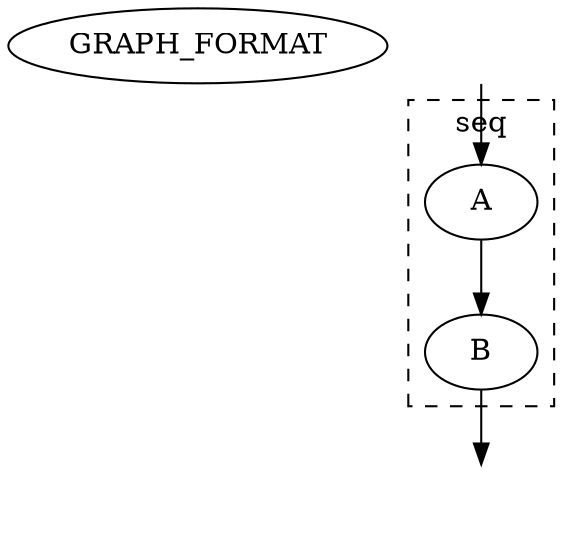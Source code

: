 
#include "doc/graphs/header.dot"

digraph seq {
    GRAPH_FORMAT;

    In1  [style=invisible];
    Out1 [style=invisible];

    subgraph clusterseq { graph [style=dashed, label="seq"]; A; B; }
    In1 -> A -> B -> Out1;
}
